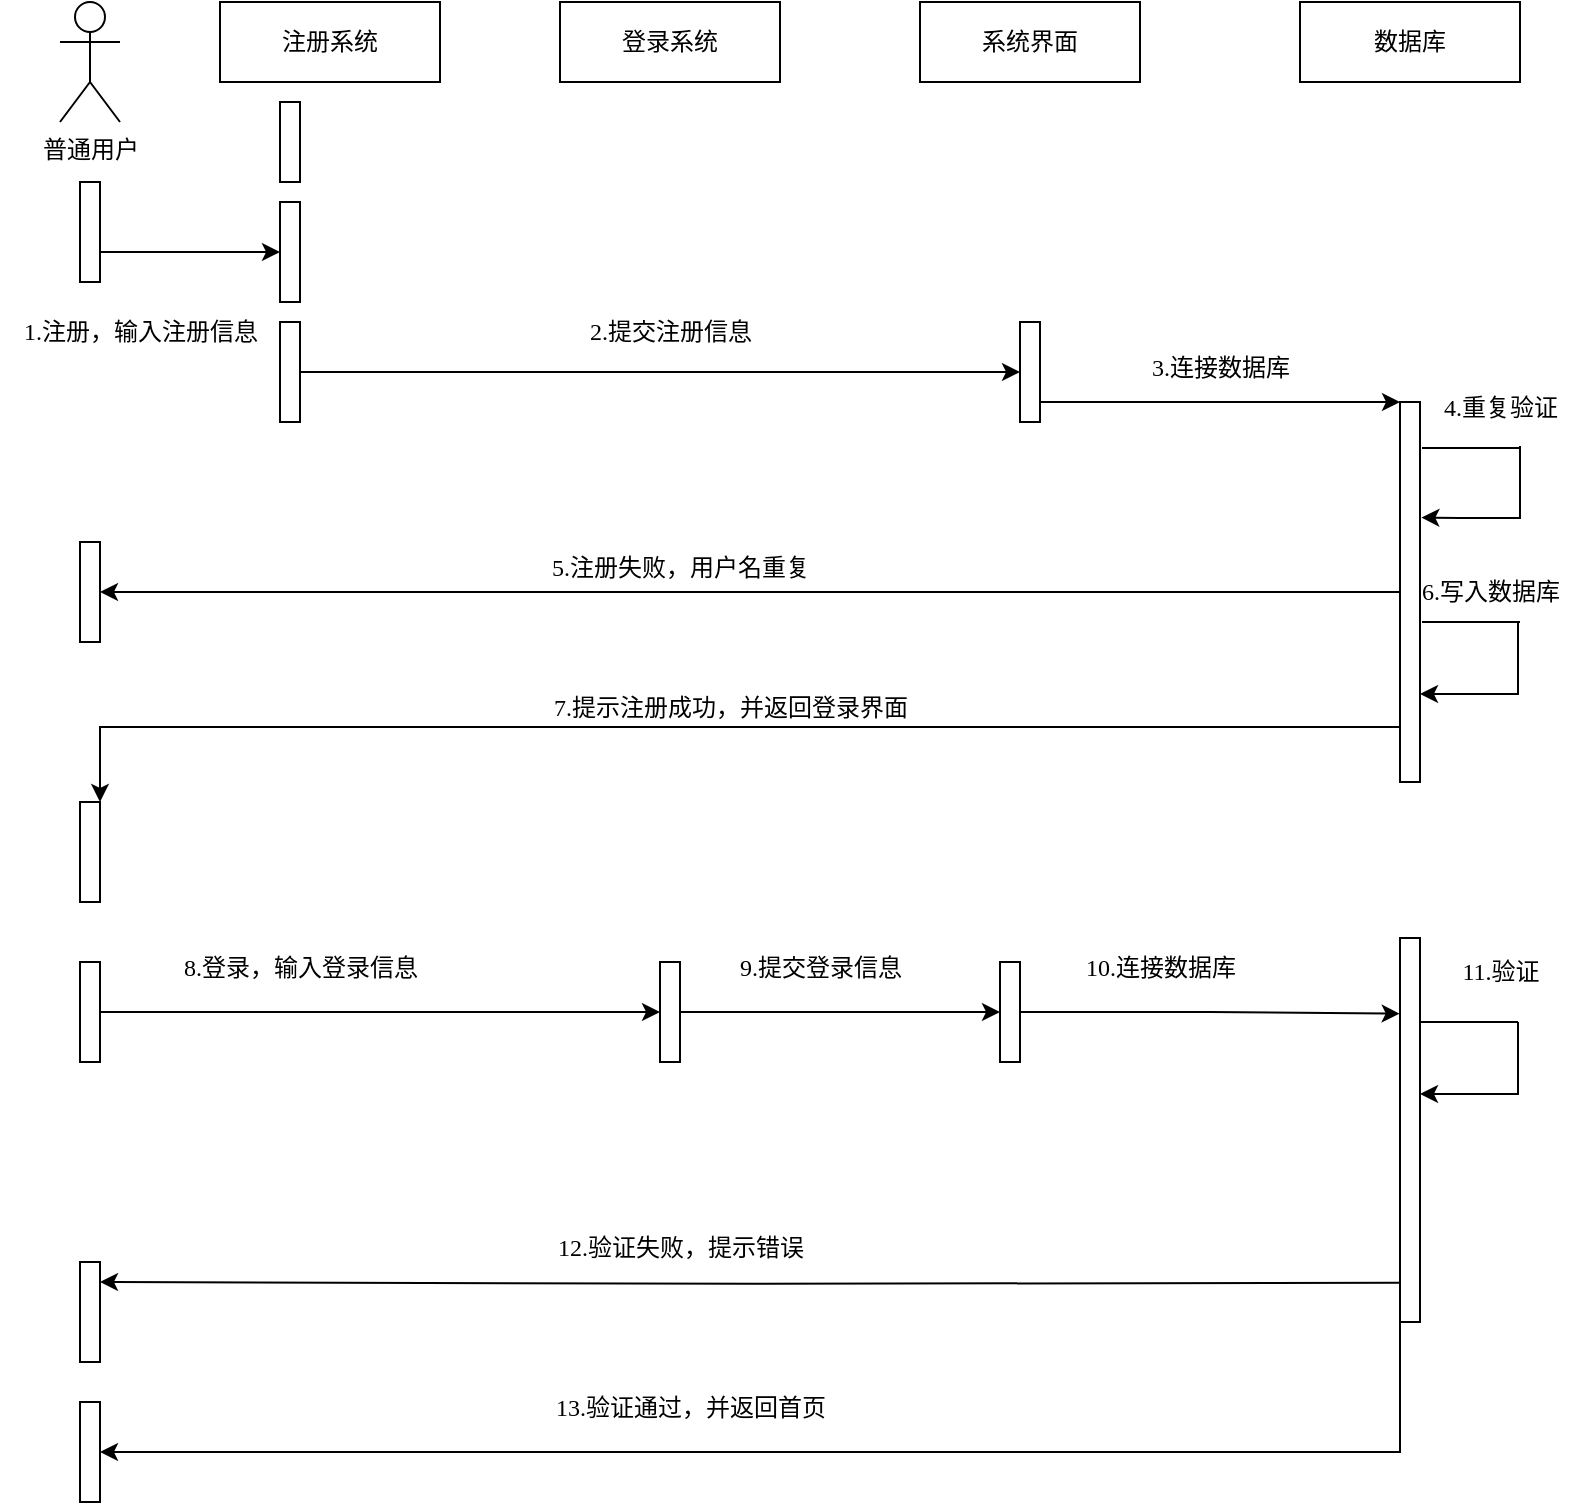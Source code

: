 <mxfile version="26.2.15">
  <diagram name="第 1 页" id="3ym5sFxEjiwT-I7v9UoD">
    <mxGraphModel dx="1418" dy="744" grid="1" gridSize="10" guides="1" tooltips="1" connect="1" arrows="1" fold="1" page="1" pageScale="1" pageWidth="827" pageHeight="1169" math="0" shadow="0">
      <root>
        <mxCell id="0" />
        <mxCell id="1" parent="0" />
        <mxCell id="0E9gj7QtifYnDviytChU-1" value="&lt;font face=&quot;Times New Roman&quot;&gt;普通用户&lt;/font&gt;" style="shape=umlActor;verticalLabelPosition=bottom;verticalAlign=top;html=1;outlineConnect=0;" vertex="1" parent="1">
          <mxGeometry x="80" y="40" width="30" height="60" as="geometry" />
        </mxCell>
        <mxCell id="0E9gj7QtifYnDviytChU-2" value="&lt;font face=&quot;Times New Roman&quot;&gt;注册系统&lt;/font&gt;" style="rounded=0;whiteSpace=wrap;html=1;" vertex="1" parent="1">
          <mxGeometry x="160" y="40" width="110" height="40" as="geometry" />
        </mxCell>
        <mxCell id="0E9gj7QtifYnDviytChU-3" value="&lt;font face=&quot;Times New Roman&quot;&gt;登录系统&lt;/font&gt;" style="rounded=0;whiteSpace=wrap;html=1;" vertex="1" parent="1">
          <mxGeometry x="330" y="40" width="110" height="40" as="geometry" />
        </mxCell>
        <mxCell id="0E9gj7QtifYnDviytChU-4" value="&lt;font face=&quot;Times New Roman&quot;&gt;系统界面&lt;/font&gt;" style="rounded=0;whiteSpace=wrap;html=1;" vertex="1" parent="1">
          <mxGeometry x="510" y="40" width="110" height="40" as="geometry" />
        </mxCell>
        <mxCell id="0E9gj7QtifYnDviytChU-5" value="&lt;font face=&quot;Times New Roman&quot;&gt;数据库&lt;/font&gt;" style="rounded=0;whiteSpace=wrap;html=1;" vertex="1" parent="1">
          <mxGeometry x="700" y="40" width="110" height="40" as="geometry" />
        </mxCell>
        <mxCell id="0E9gj7QtifYnDviytChU-8" value="" style="edgeStyle=orthogonalEdgeStyle;rounded=0;orthogonalLoop=1;jettySize=auto;html=1;" edge="1" parent="1" source="0E9gj7QtifYnDviytChU-6" target="0E9gj7QtifYnDviytChU-7">
          <mxGeometry relative="1" as="geometry">
            <Array as="points">
              <mxPoint x="120" y="165" />
              <mxPoint x="120" y="165" />
            </Array>
          </mxGeometry>
        </mxCell>
        <mxCell id="0E9gj7QtifYnDviytChU-6" value="" style="rounded=0;whiteSpace=wrap;html=1;" vertex="1" parent="1">
          <mxGeometry x="90" y="130" width="10" height="50" as="geometry" />
        </mxCell>
        <mxCell id="0E9gj7QtifYnDviytChU-7" value="" style="rounded=0;whiteSpace=wrap;html=1;" vertex="1" parent="1">
          <mxGeometry x="190" y="140" width="10" height="50" as="geometry" />
        </mxCell>
        <mxCell id="0E9gj7QtifYnDviytChU-15" value="" style="rounded=0;whiteSpace=wrap;html=1;" vertex="1" parent="1">
          <mxGeometry x="190" y="90" width="10" height="40" as="geometry" />
        </mxCell>
        <mxCell id="0E9gj7QtifYnDviytChU-19" value="" style="edgeStyle=orthogonalEdgeStyle;rounded=0;orthogonalLoop=1;jettySize=auto;html=1;" edge="1" parent="1" source="0E9gj7QtifYnDviytChU-17" target="0E9gj7QtifYnDviytChU-18">
          <mxGeometry relative="1" as="geometry" />
        </mxCell>
        <mxCell id="0E9gj7QtifYnDviytChU-17" value="" style="rounded=0;whiteSpace=wrap;html=1;" vertex="1" parent="1">
          <mxGeometry x="190" y="200" width="10" height="50" as="geometry" />
        </mxCell>
        <mxCell id="0E9gj7QtifYnDviytChU-23" value="" style="edgeStyle=orthogonalEdgeStyle;rounded=0;orthogonalLoop=1;jettySize=auto;html=1;" edge="1" parent="1" source="0E9gj7QtifYnDviytChU-18" target="0E9gj7QtifYnDviytChU-22">
          <mxGeometry relative="1" as="geometry">
            <Array as="points">
              <mxPoint x="690" y="240" />
              <mxPoint x="690" y="240" />
            </Array>
          </mxGeometry>
        </mxCell>
        <mxCell id="0E9gj7QtifYnDviytChU-18" value="" style="rounded=0;whiteSpace=wrap;html=1;" vertex="1" parent="1">
          <mxGeometry x="560" y="200" width="10" height="50" as="geometry" />
        </mxCell>
        <mxCell id="0E9gj7QtifYnDviytChU-20" value="&lt;font face=&quot;Times New Roman&quot;&gt;2.提交注册信息&lt;/font&gt;" style="text;html=1;align=center;verticalAlign=middle;resizable=0;points=[];autosize=1;strokeColor=none;fillColor=none;" vertex="1" parent="1">
          <mxGeometry x="335" y="190" width="100" height="30" as="geometry" />
        </mxCell>
        <mxCell id="0E9gj7QtifYnDviytChU-21" value="&lt;font face=&quot;Times New Roman&quot;&gt;1.注册，输入注册信息&lt;/font&gt;" style="text;html=1;align=center;verticalAlign=middle;resizable=0;points=[];autosize=1;strokeColor=none;fillColor=none;" vertex="1" parent="1">
          <mxGeometry x="50" y="190" width="140" height="30" as="geometry" />
        </mxCell>
        <mxCell id="0E9gj7QtifYnDviytChU-29" style="edgeStyle=orthogonalEdgeStyle;rounded=0;orthogonalLoop=1;jettySize=auto;html=1;entryX=1;entryY=0.5;entryDx=0;entryDy=0;" edge="1" parent="1" source="0E9gj7QtifYnDviytChU-22" target="0E9gj7QtifYnDviytChU-28">
          <mxGeometry relative="1" as="geometry" />
        </mxCell>
        <mxCell id="0E9gj7QtifYnDviytChU-37" style="edgeStyle=orthogonalEdgeStyle;rounded=0;orthogonalLoop=1;jettySize=auto;html=1;exitX=0;exitY=1;exitDx=0;exitDy=0;entryX=1;entryY=0.75;entryDx=0;entryDy=0;" edge="1" parent="1">
          <mxGeometry relative="1" as="geometry">
            <mxPoint x="750" y="392.5" as="sourcePoint" />
            <mxPoint x="100" y="440.0" as="targetPoint" />
            <Array as="points">
              <mxPoint x="750" y="402.5" />
              <mxPoint x="100" y="402.5" />
            </Array>
          </mxGeometry>
        </mxCell>
        <mxCell id="0E9gj7QtifYnDviytChU-22" value="" style="rounded=0;whiteSpace=wrap;html=1;" vertex="1" parent="1">
          <mxGeometry x="750" y="240" width="10" height="190" as="geometry" />
        </mxCell>
        <mxCell id="0E9gj7QtifYnDviytChU-24" value="&lt;font face=&quot;Times New Roman&quot;&gt;3.连接数据库&lt;/font&gt;" style="text;html=1;align=center;verticalAlign=middle;resizable=0;points=[];autosize=1;strokeColor=none;fillColor=none;" vertex="1" parent="1">
          <mxGeometry x="615" y="208" width="90" height="30" as="geometry" />
        </mxCell>
        <mxCell id="0E9gj7QtifYnDviytChU-25" value="&lt;font face=&quot;Times New Roman&quot;&gt;4.重复验证&lt;/font&gt;" style="text;html=1;align=center;verticalAlign=middle;resizable=0;points=[];autosize=1;strokeColor=none;fillColor=none;" vertex="1" parent="1">
          <mxGeometry x="760" y="228" width="80" height="30" as="geometry" />
        </mxCell>
        <mxCell id="0E9gj7QtifYnDviytChU-28" value="" style="rounded=0;whiteSpace=wrap;html=1;" vertex="1" parent="1">
          <mxGeometry x="90" y="310" width="10" height="50" as="geometry" />
        </mxCell>
        <mxCell id="0E9gj7QtifYnDviytChU-30" value="&lt;font face=&quot;Times New Roman&quot;&gt;5.注册失败，用户名重复&lt;/font&gt;" style="text;html=1;align=center;verticalAlign=middle;resizable=0;points=[];autosize=1;strokeColor=none;fillColor=none;" vertex="1" parent="1">
          <mxGeometry x="315" y="308" width="150" height="30" as="geometry" />
        </mxCell>
        <mxCell id="0E9gj7QtifYnDviytChU-31" value="" style="endArrow=none;html=1;rounded=0;exitX=1.1;exitY=0.121;exitDx=0;exitDy=0;exitPerimeter=0;" edge="1" parent="1" source="0E9gj7QtifYnDviytChU-22">
          <mxGeometry width="50" height="50" relative="1" as="geometry">
            <mxPoint x="780" y="310" as="sourcePoint" />
            <mxPoint x="810" y="263" as="targetPoint" />
          </mxGeometry>
        </mxCell>
        <mxCell id="0E9gj7QtifYnDviytChU-32" value="" style="endArrow=classic;html=1;rounded=0;entryX=1.067;entryY=0.304;entryDx=0;entryDy=0;entryPerimeter=0;" edge="1" parent="1" target="0E9gj7QtifYnDviytChU-22">
          <mxGeometry width="50" height="50" relative="1" as="geometry">
            <mxPoint x="810" y="262" as="sourcePoint" />
            <mxPoint x="810" y="310" as="targetPoint" />
            <Array as="points">
              <mxPoint x="810" y="298" />
              <mxPoint x="780" y="298" />
            </Array>
          </mxGeometry>
        </mxCell>
        <mxCell id="0E9gj7QtifYnDviytChU-33" value="" style="endArrow=none;html=1;rounded=0;exitX=1.1;exitY=0.121;exitDx=0;exitDy=0;exitPerimeter=0;" edge="1" parent="1">
          <mxGeometry width="50" height="50" relative="1" as="geometry">
            <mxPoint x="761" y="350" as="sourcePoint" />
            <mxPoint x="810" y="350" as="targetPoint" />
          </mxGeometry>
        </mxCell>
        <mxCell id="0E9gj7QtifYnDviytChU-34" value="" style="endArrow=classic;html=1;rounded=0;entryX=1.067;entryY=0.304;entryDx=0;entryDy=0;entryPerimeter=0;" edge="1" parent="1">
          <mxGeometry width="50" height="50" relative="1" as="geometry">
            <mxPoint x="809" y="350" as="sourcePoint" />
            <mxPoint x="760" y="386" as="targetPoint" />
            <Array as="points">
              <mxPoint x="809" y="386" />
              <mxPoint x="779" y="386" />
            </Array>
          </mxGeometry>
        </mxCell>
        <mxCell id="0E9gj7QtifYnDviytChU-35" value="&lt;font face=&quot;Times New Roman&quot;&gt;6.写入数据库&lt;/font&gt;" style="text;html=1;align=center;verticalAlign=middle;resizable=0;points=[];autosize=1;strokeColor=none;fillColor=none;" vertex="1" parent="1">
          <mxGeometry x="750" y="320" width="90" height="30" as="geometry" />
        </mxCell>
        <mxCell id="0E9gj7QtifYnDviytChU-36" value="" style="rounded=0;whiteSpace=wrap;html=1;" vertex="1" parent="1">
          <mxGeometry x="90" y="440" width="10" height="50" as="geometry" />
        </mxCell>
        <mxCell id="0E9gj7QtifYnDviytChU-38" value="&lt;font face=&quot;Times New Roman&quot;&gt;7.提示注册成功，并返回登录界面&lt;/font&gt;" style="text;html=1;align=center;verticalAlign=middle;resizable=0;points=[];autosize=1;strokeColor=none;fillColor=none;" vertex="1" parent="1">
          <mxGeometry x="315" y="378" width="200" height="30" as="geometry" />
        </mxCell>
        <mxCell id="0E9gj7QtifYnDviytChU-43" style="edgeStyle=orthogonalEdgeStyle;rounded=0;orthogonalLoop=1;jettySize=auto;html=1;exitX=1;exitY=0.5;exitDx=0;exitDy=0;entryX=0;entryY=0.5;entryDx=0;entryDy=0;" edge="1" parent="1" source="0E9gj7QtifYnDviytChU-41" target="0E9gj7QtifYnDviytChU-42">
          <mxGeometry relative="1" as="geometry" />
        </mxCell>
        <mxCell id="0E9gj7QtifYnDviytChU-41" value="" style="rounded=0;whiteSpace=wrap;html=1;" vertex="1" parent="1">
          <mxGeometry x="90" y="520" width="10" height="50" as="geometry" />
        </mxCell>
        <mxCell id="0E9gj7QtifYnDviytChU-46" style="edgeStyle=orthogonalEdgeStyle;rounded=0;orthogonalLoop=1;jettySize=auto;html=1;exitX=1;exitY=0.5;exitDx=0;exitDy=0;" edge="1" parent="1" source="0E9gj7QtifYnDviytChU-42">
          <mxGeometry relative="1" as="geometry">
            <mxPoint x="550" y="545" as="targetPoint" />
          </mxGeometry>
        </mxCell>
        <mxCell id="0E9gj7QtifYnDviytChU-42" value="" style="rounded=0;whiteSpace=wrap;html=1;" vertex="1" parent="1">
          <mxGeometry x="380" y="520" width="10" height="50" as="geometry" />
        </mxCell>
        <mxCell id="0E9gj7QtifYnDviytChU-44" value="&lt;font face=&quot;Times New Roman&quot;&gt;8.登录，输入登录信息&lt;/font&gt;" style="text;html=1;align=center;verticalAlign=middle;resizable=0;points=[];autosize=1;strokeColor=none;fillColor=none;" vertex="1" parent="1">
          <mxGeometry x="130" y="508" width="140" height="30" as="geometry" />
        </mxCell>
        <mxCell id="0E9gj7QtifYnDviytChU-47" value="" style="rounded=0;whiteSpace=wrap;html=1;" vertex="1" parent="1">
          <mxGeometry x="550" y="520" width="10" height="50" as="geometry" />
        </mxCell>
        <mxCell id="0E9gj7QtifYnDviytChU-48" value="&lt;font face=&quot;Times New Roman&quot;&gt;9.提交登录信息&lt;/font&gt;" style="text;html=1;align=center;verticalAlign=middle;resizable=0;points=[];autosize=1;strokeColor=none;fillColor=none;" vertex="1" parent="1">
          <mxGeometry x="410" y="508" width="100" height="30" as="geometry" />
        </mxCell>
        <mxCell id="0E9gj7QtifYnDviytChU-57" style="edgeStyle=orthogonalEdgeStyle;rounded=0;orthogonalLoop=1;jettySize=auto;html=1;exitX=0;exitY=0.75;exitDx=0;exitDy=0;" edge="1" parent="1">
          <mxGeometry relative="1" as="geometry">
            <mxPoint x="100" y="679.998" as="targetPoint" />
            <mxPoint x="750" y="680.38" as="sourcePoint" />
          </mxGeometry>
        </mxCell>
        <mxCell id="0E9gj7QtifYnDviytChU-60" style="edgeStyle=orthogonalEdgeStyle;rounded=0;orthogonalLoop=1;jettySize=auto;html=1;exitX=0;exitY=1;exitDx=0;exitDy=0;entryX=1;entryY=0.5;entryDx=0;entryDy=0;" edge="1" parent="1" source="0E9gj7QtifYnDviytChU-49" target="0E9gj7QtifYnDviytChU-59">
          <mxGeometry relative="1" as="geometry" />
        </mxCell>
        <mxCell id="0E9gj7QtifYnDviytChU-49" value="" style="rounded=0;whiteSpace=wrap;html=1;" vertex="1" parent="1">
          <mxGeometry x="750" y="508" width="10" height="192" as="geometry" />
        </mxCell>
        <mxCell id="0E9gj7QtifYnDviytChU-50" style="edgeStyle=orthogonalEdgeStyle;rounded=0;orthogonalLoop=1;jettySize=auto;html=1;exitX=1;exitY=0.5;exitDx=0;exitDy=0;entryX=-0.016;entryY=0.197;entryDx=0;entryDy=0;entryPerimeter=0;" edge="1" parent="1" source="0E9gj7QtifYnDviytChU-47" target="0E9gj7QtifYnDviytChU-49">
          <mxGeometry relative="1" as="geometry" />
        </mxCell>
        <mxCell id="0E9gj7QtifYnDviytChU-51" value="&lt;font face=&quot;Times New Roman&quot;&gt;10.连接数据库&lt;/font&gt;" style="text;html=1;align=center;verticalAlign=middle;resizable=0;points=[];autosize=1;strokeColor=none;fillColor=none;" vertex="1" parent="1">
          <mxGeometry x="580" y="508" width="100" height="30" as="geometry" />
        </mxCell>
        <mxCell id="0E9gj7QtifYnDviytChU-52" value="&lt;font face=&quot;Times New Roman&quot;&gt;11.验证&lt;/font&gt;" style="text;html=1;align=center;verticalAlign=middle;resizable=0;points=[];autosize=1;strokeColor=none;fillColor=none;" vertex="1" parent="1">
          <mxGeometry x="770" y="510" width="60" height="30" as="geometry" />
        </mxCell>
        <mxCell id="0E9gj7QtifYnDviytChU-53" value="" style="endArrow=none;html=1;rounded=0;exitX=1.1;exitY=0.121;exitDx=0;exitDy=0;exitPerimeter=0;" edge="1" parent="1">
          <mxGeometry width="50" height="50" relative="1" as="geometry">
            <mxPoint x="760" y="550" as="sourcePoint" />
            <mxPoint x="809" y="550" as="targetPoint" />
          </mxGeometry>
        </mxCell>
        <mxCell id="0E9gj7QtifYnDviytChU-55" value="" style="endArrow=classic;html=1;rounded=0;entryX=1.067;entryY=0.304;entryDx=0;entryDy=0;entryPerimeter=0;" edge="1" parent="1">
          <mxGeometry width="50" height="50" relative="1" as="geometry">
            <mxPoint x="809" y="550" as="sourcePoint" />
            <mxPoint x="760" y="586" as="targetPoint" />
            <Array as="points">
              <mxPoint x="809" y="586" />
              <mxPoint x="779" y="586" />
            </Array>
          </mxGeometry>
        </mxCell>
        <mxCell id="0E9gj7QtifYnDviytChU-56" value="" style="rounded=0;whiteSpace=wrap;html=1;" vertex="1" parent="1">
          <mxGeometry x="90" y="670" width="10" height="50" as="geometry" />
        </mxCell>
        <mxCell id="0E9gj7QtifYnDviytChU-58" value="&lt;font face=&quot;Times New Roman&quot;&gt;12.验证失败，提示错误&lt;/font&gt;" style="text;html=1;align=center;verticalAlign=middle;resizable=0;points=[];autosize=1;strokeColor=none;fillColor=none;" vertex="1" parent="1">
          <mxGeometry x="315" y="648" width="150" height="30" as="geometry" />
        </mxCell>
        <mxCell id="0E9gj7QtifYnDviytChU-59" value="" style="rounded=0;whiteSpace=wrap;html=1;" vertex="1" parent="1">
          <mxGeometry x="90" y="740" width="10" height="50" as="geometry" />
        </mxCell>
        <mxCell id="0E9gj7QtifYnDviytChU-61" value="&lt;font face=&quot;Times New Roman&quot;&gt;13.验证通过，并返回首页&lt;/font&gt;" style="text;html=1;align=center;verticalAlign=middle;resizable=0;points=[];autosize=1;strokeColor=none;fillColor=none;" vertex="1" parent="1">
          <mxGeometry x="315" y="728" width="160" height="30" as="geometry" />
        </mxCell>
      </root>
    </mxGraphModel>
  </diagram>
</mxfile>
